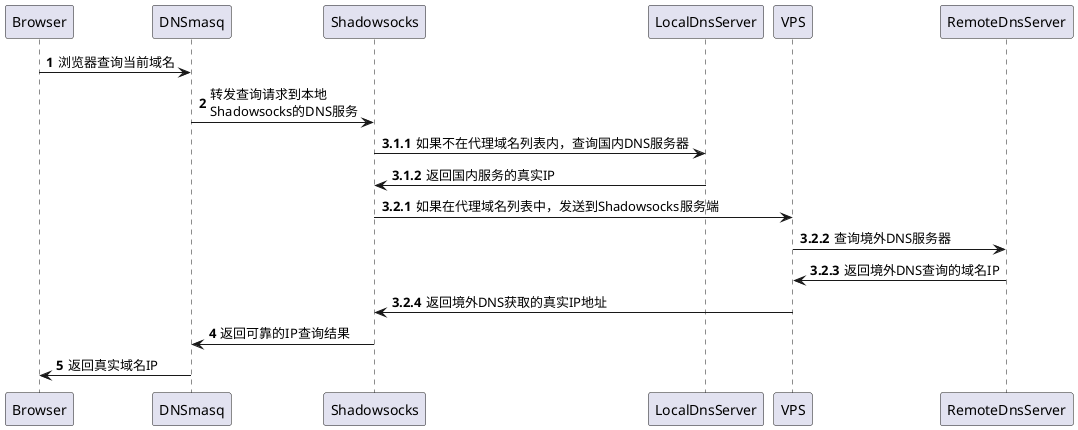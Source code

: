 @startuml
'https://plantuml.com/sequence-diagram

autonumber

Browser -> DNSmasq: 浏览器查询当前域名
DNSmasq -> Shadowsocks: 转发查询请求到本地\nShadowsocks的DNS服务
autonumber 3.1.1
Shadowsocks -> LocalDnsServer: 如果不在代理域名列表内，查询国内DNS服务器
Shadowsocks <- LocalDnsServer: 返回国内服务的真实IP
autonumber inc B
Shadowsocks -> VPS: 如果在代理域名列表中，发送到Shadowsocks服务端
VPS -> RemoteDnsServer: 查询境外DNS服务器
VPS <- RemoteDnsServer: 返回境外DNS查询的域名IP
Shadowsocks <- VPS: 返回境外DNS获取的真实IP地址
autonumber 4
DNSmasq <- Shadowsocks: 返回可靠的IP查询结果
Browser <- DNSmasq: 返回真实域名IP

@enduml
